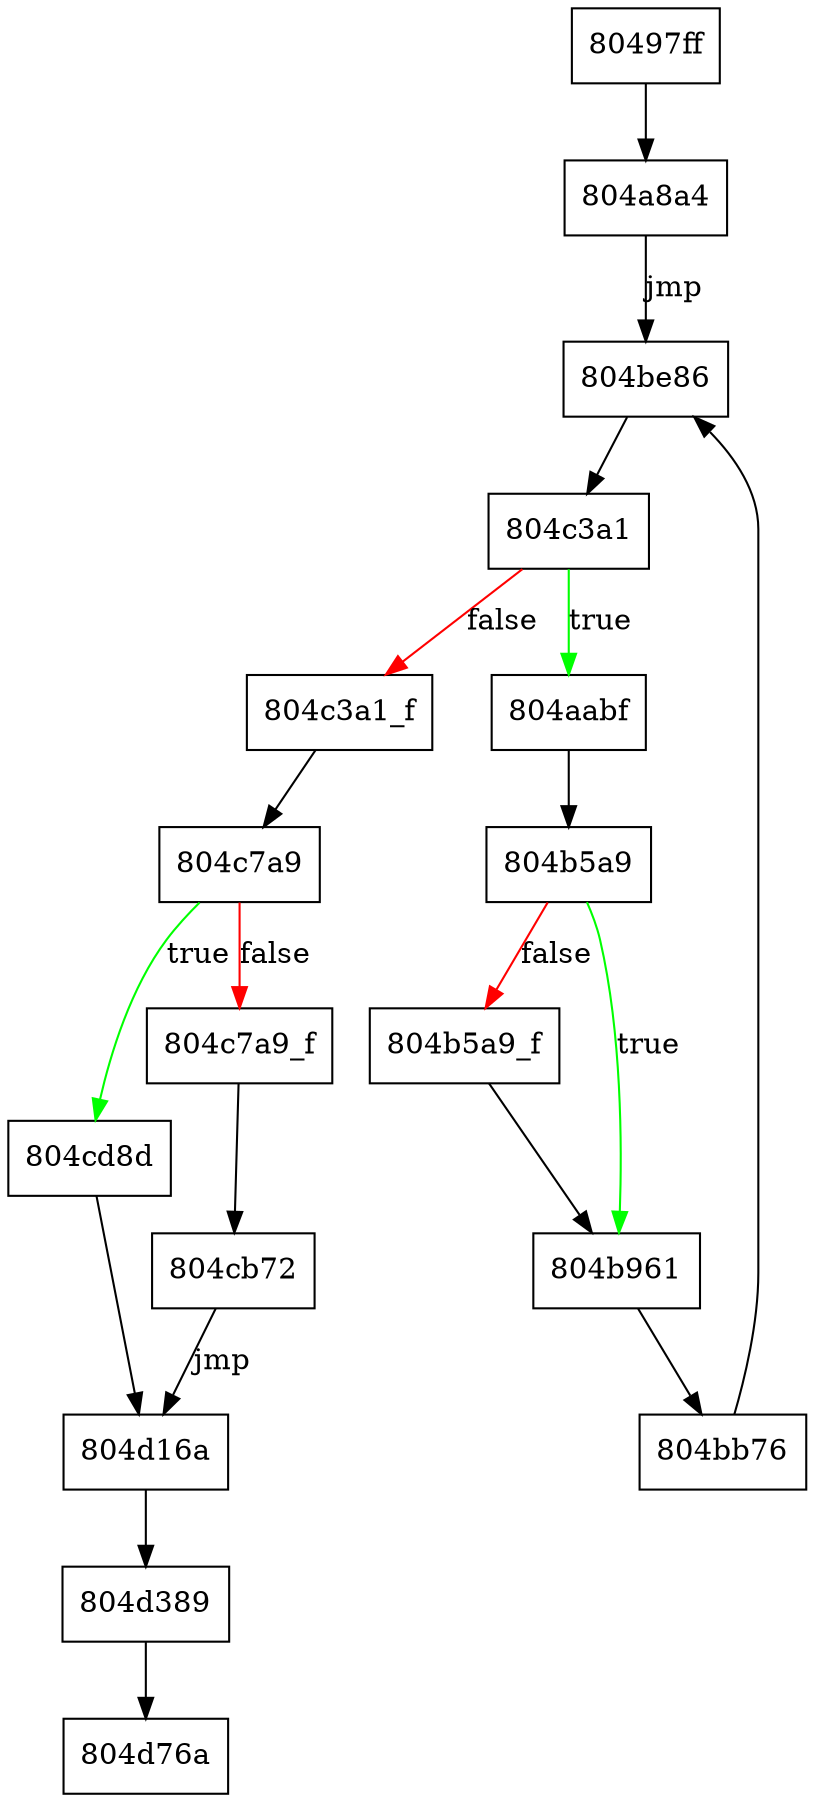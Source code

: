 digraph fun_80497ff {
node [shape = box];
0 [label="80497ff"];
1 [label="804a8a4"];
2 [label="804aabf"];
3 [label="804be86"];
4 [label="804c3a1"];
5 [label="804c7a9"];
6 [label="804c3a1_f"];
7 [label="804cb72"];
8 [label="804c7a9_f"];
9 [label="804cd8d"];
10 [label="804d16a"];
11 [label="804b5a9"];
12 [label="804b961"];
13 [label="804b5a9_f"];
14 [label="804bb76"];
15 [label="804d389"];
16 [label="804d76a"];
0 -> 1;
1 -> 3 [label=jmp];
2 -> 11;
3 -> 4;
4 -> 2 [label=true, color=green];
4 -> 6 [label=false, color=red];
5 -> 8 [label=false, color=red];
5 -> 9 [label=true, color=green];
6 -> 5;
7 -> 10 [label=jmp];
8 -> 7;
9 -> 10;
10 -> 15;
11 -> 12 [label=true, color=green];
11 -> 13 [label=false, color=red];
12 -> 14;
13 -> 12;
14 -> 3;
15 -> 16;
}


digraph calls {
}